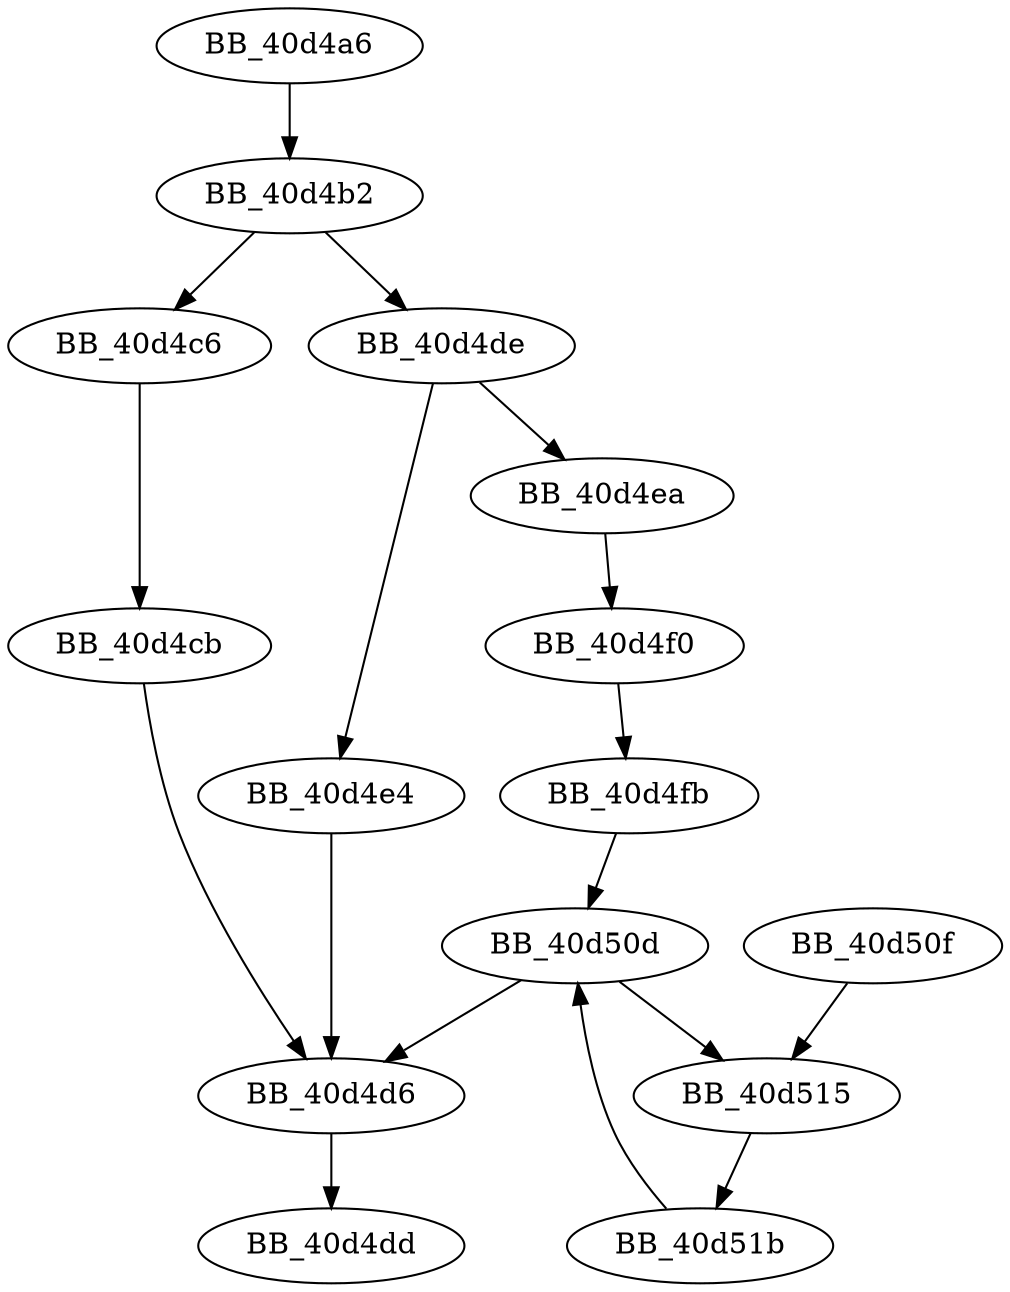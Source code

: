 DiGraph _fclose{
BB_40d4a6->BB_40d4b2
BB_40d4b2->BB_40d4c6
BB_40d4b2->BB_40d4de
BB_40d4c6->BB_40d4cb
BB_40d4cb->BB_40d4d6
BB_40d4d6->BB_40d4dd
BB_40d4de->BB_40d4e4
BB_40d4de->BB_40d4ea
BB_40d4e4->BB_40d4d6
BB_40d4ea->BB_40d4f0
BB_40d4f0->BB_40d4fb
BB_40d4fb->BB_40d50d
BB_40d50d->BB_40d4d6
BB_40d50d->BB_40d515
BB_40d50f->BB_40d515
BB_40d515->BB_40d51b
BB_40d51b->BB_40d50d
}
